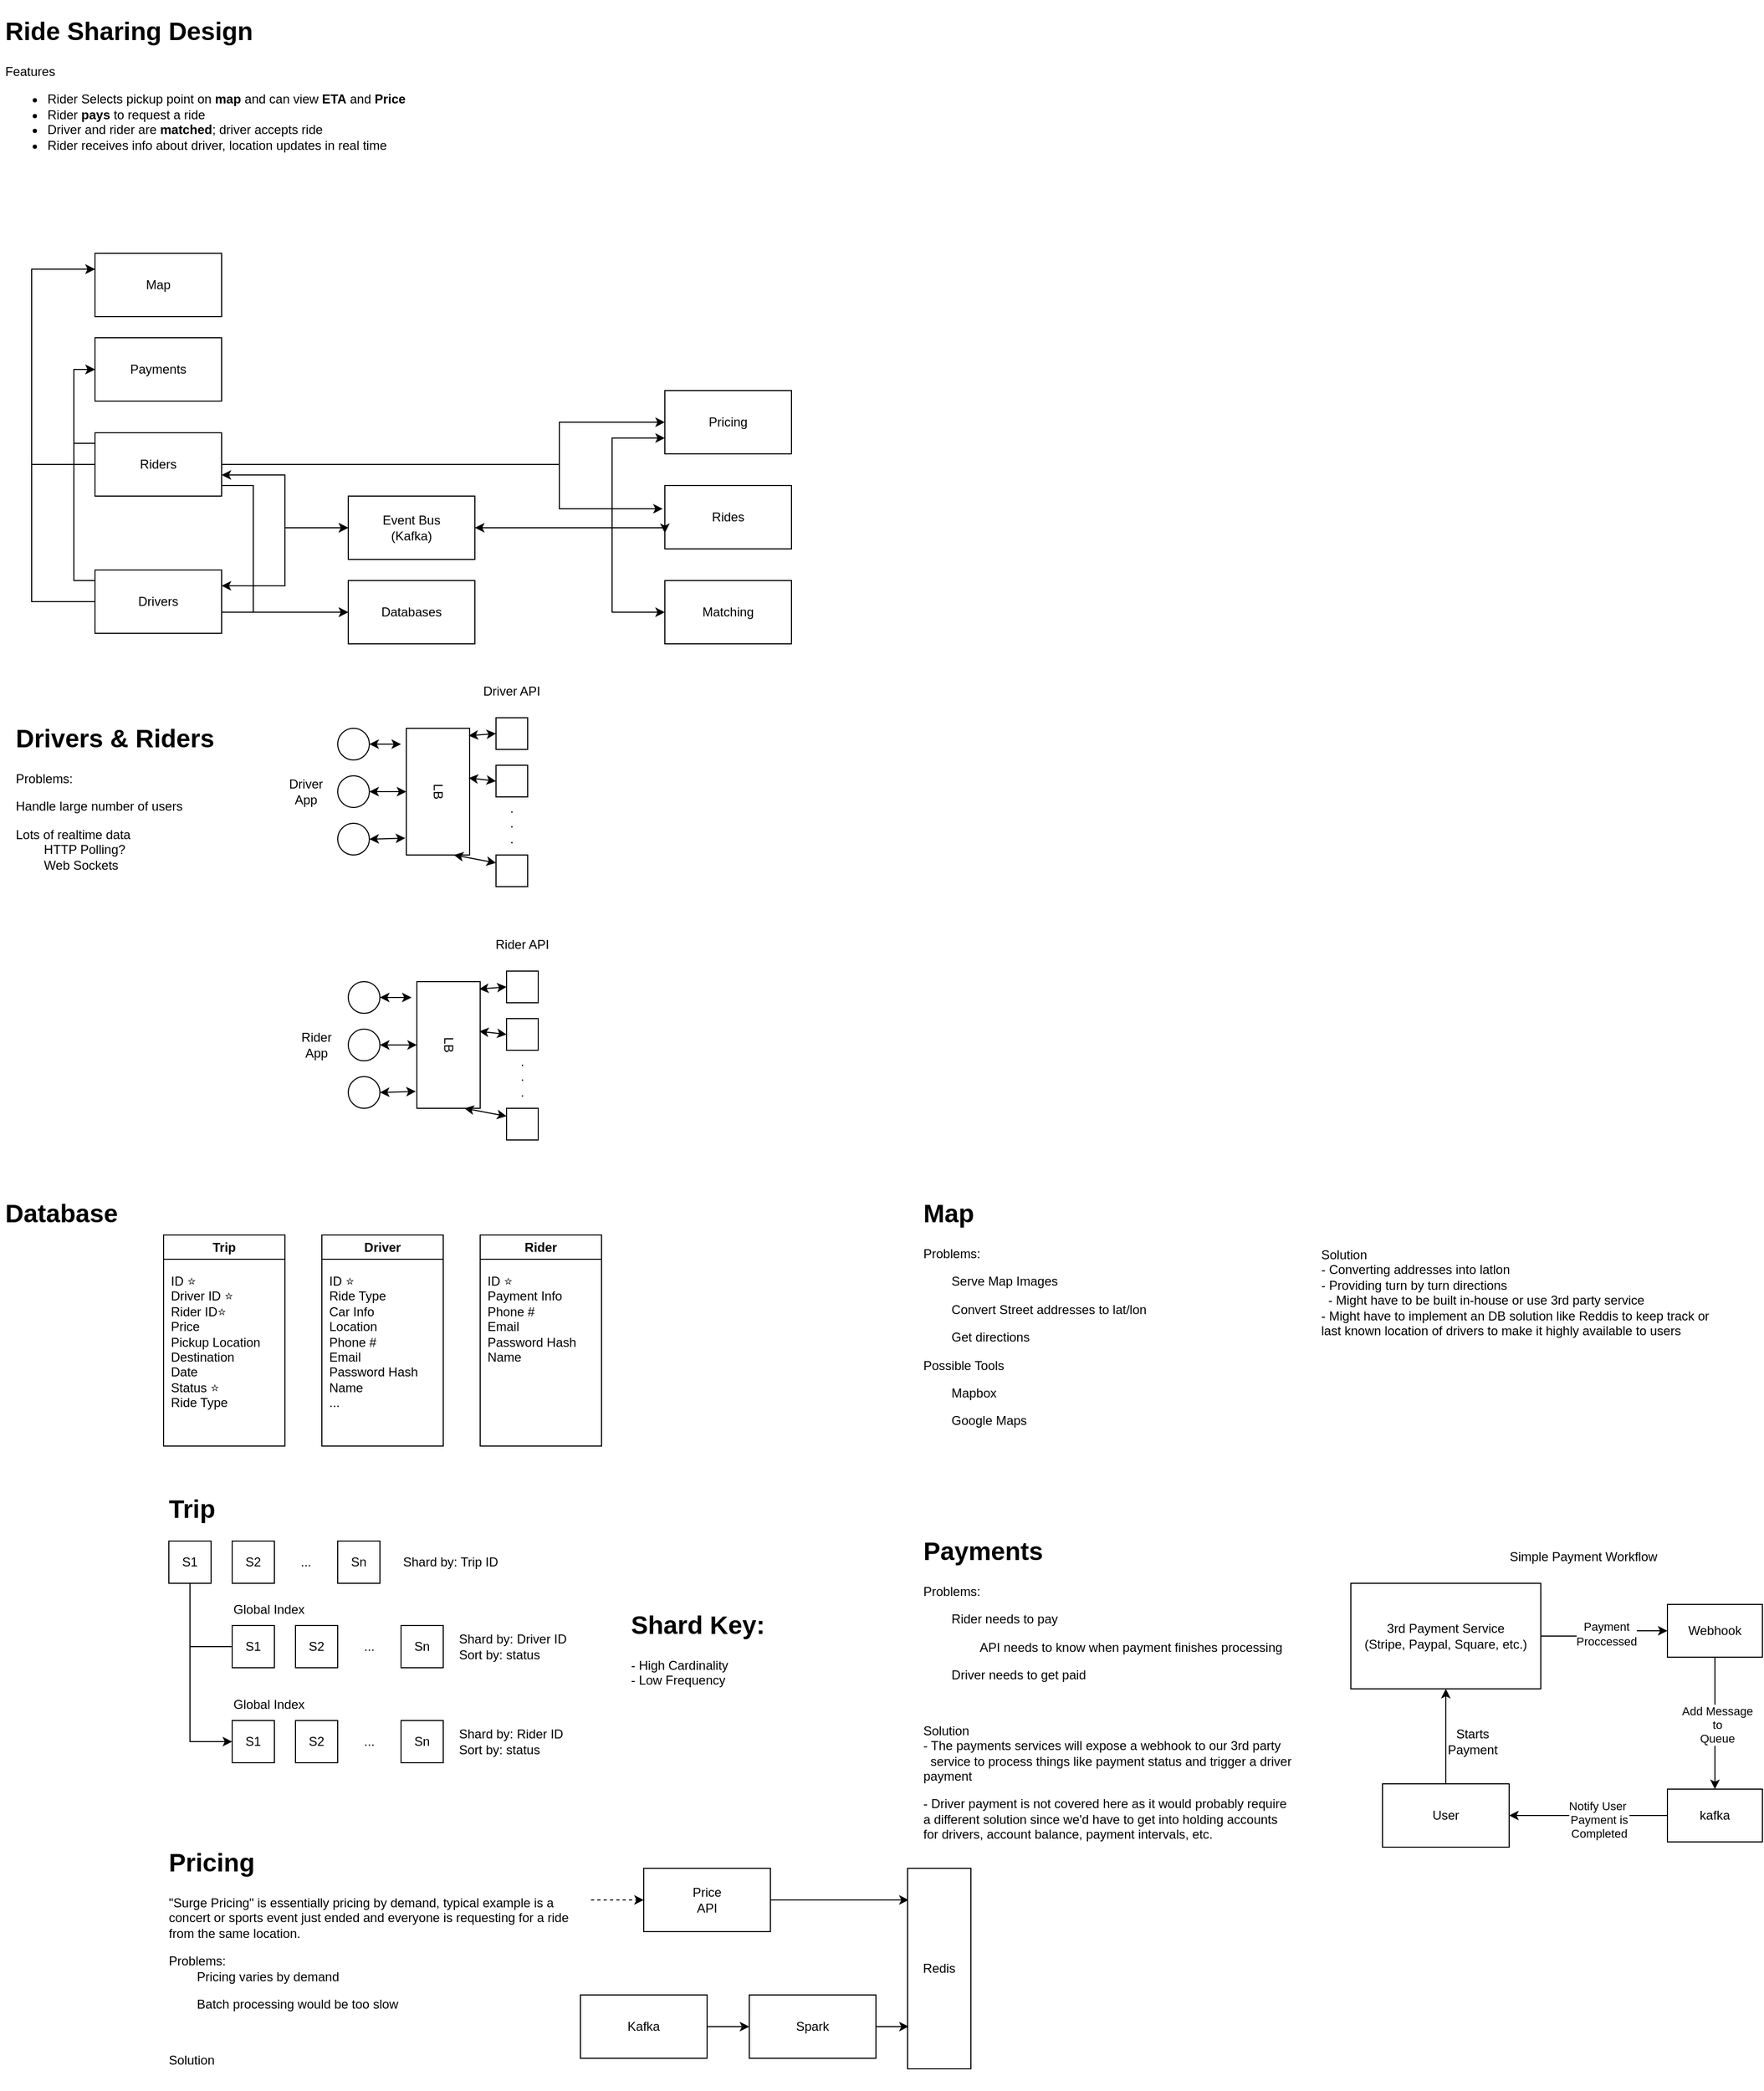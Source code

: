 <mxfile version="21.7.5" type="github">
  <diagram name="Page-1" id="KA8IzhF5zA2UNJxtgb1T">
    <mxGraphModel dx="1234" dy="1157" grid="1" gridSize="10" guides="1" tooltips="1" connect="1" arrows="1" fold="1" page="1" pageScale="1" pageWidth="850" pageHeight="1100" math="0" shadow="0">
      <root>
        <mxCell id="0" />
        <mxCell id="1" parent="0" />
        <mxCell id="UWBLpbuy_BXsXwBFiNBB-16" style="edgeStyle=orthogonalEdgeStyle;rounded=0;orthogonalLoop=1;jettySize=auto;html=1;entryX=0;entryY=0.5;entryDx=0;entryDy=0;" edge="1" parent="1" source="UWBLpbuy_BXsXwBFiNBB-3" target="UWBLpbuy_BXsXwBFiNBB-5">
          <mxGeometry relative="1" as="geometry">
            <mxPoint x="340" y="470" as="targetPoint" />
            <Array as="points">
              <mxPoint x="250" y="470" />
              <mxPoint x="250" y="590" />
            </Array>
          </mxGeometry>
        </mxCell>
        <mxCell id="UWBLpbuy_BXsXwBFiNBB-18" style="edgeStyle=orthogonalEdgeStyle;rounded=0;orthogonalLoop=1;jettySize=auto;html=1;entryX=0;entryY=0.5;entryDx=0;entryDy=0;startArrow=classic;startFill=1;" edge="1" parent="1" source="UWBLpbuy_BXsXwBFiNBB-3" target="UWBLpbuy_BXsXwBFiNBB-12">
          <mxGeometry relative="1" as="geometry">
            <Array as="points">
              <mxPoint x="280" y="460" />
              <mxPoint x="280" y="510" />
            </Array>
          </mxGeometry>
        </mxCell>
        <mxCell id="UWBLpbuy_BXsXwBFiNBB-20" style="edgeStyle=orthogonalEdgeStyle;rounded=0;orthogonalLoop=1;jettySize=auto;html=1;entryX=0;entryY=0.5;entryDx=0;entryDy=0;" edge="1" parent="1" source="UWBLpbuy_BXsXwBFiNBB-3" target="UWBLpbuy_BXsXwBFiNBB-8">
          <mxGeometry relative="1" as="geometry">
            <Array as="points">
              <mxPoint x="80" y="430" />
              <mxPoint x="80" y="360" />
            </Array>
          </mxGeometry>
        </mxCell>
        <mxCell id="UWBLpbuy_BXsXwBFiNBB-22" style="edgeStyle=orthogonalEdgeStyle;rounded=0;orthogonalLoop=1;jettySize=auto;html=1;entryX=0;entryY=0.25;entryDx=0;entryDy=0;" edge="1" parent="1" source="UWBLpbuy_BXsXwBFiNBB-3" target="UWBLpbuy_BXsXwBFiNBB-7">
          <mxGeometry relative="1" as="geometry">
            <Array as="points">
              <mxPoint x="40" y="450" />
              <mxPoint x="40" y="265" />
            </Array>
          </mxGeometry>
        </mxCell>
        <mxCell id="UWBLpbuy_BXsXwBFiNBB-24" style="edgeStyle=orthogonalEdgeStyle;rounded=0;orthogonalLoop=1;jettySize=auto;html=1;entryX=0;entryY=0.5;entryDx=0;entryDy=0;" edge="1" parent="1" source="UWBLpbuy_BXsXwBFiNBB-3" target="UWBLpbuy_BXsXwBFiNBB-9">
          <mxGeometry relative="1" as="geometry">
            <Array as="points">
              <mxPoint x="540" y="450" />
              <mxPoint x="540" y="410" />
            </Array>
          </mxGeometry>
        </mxCell>
        <mxCell id="UWBLpbuy_BXsXwBFiNBB-25" style="edgeStyle=orthogonalEdgeStyle;rounded=0;orthogonalLoop=1;jettySize=auto;html=1;entryX=-0.017;entryY=0.367;entryDx=0;entryDy=0;entryPerimeter=0;" edge="1" parent="1" source="UWBLpbuy_BXsXwBFiNBB-3" target="UWBLpbuy_BXsXwBFiNBB-10">
          <mxGeometry relative="1" as="geometry">
            <Array as="points">
              <mxPoint x="540" y="450" />
              <mxPoint x="540" y="492" />
            </Array>
          </mxGeometry>
        </mxCell>
        <mxCell id="UWBLpbuy_BXsXwBFiNBB-3" value="Riders" style="rounded=0;whiteSpace=wrap;html=1;" vertex="1" parent="1">
          <mxGeometry x="100" y="420" width="120" height="60" as="geometry" />
        </mxCell>
        <mxCell id="UWBLpbuy_BXsXwBFiNBB-19" style="edgeStyle=orthogonalEdgeStyle;rounded=0;orthogonalLoop=1;jettySize=auto;html=1;entryX=0;entryY=0.5;entryDx=0;entryDy=0;" edge="1" parent="1" source="UWBLpbuy_BXsXwBFiNBB-4" target="UWBLpbuy_BXsXwBFiNBB-8">
          <mxGeometry relative="1" as="geometry">
            <Array as="points">
              <mxPoint x="80" y="560" />
              <mxPoint x="80" y="360" />
            </Array>
          </mxGeometry>
        </mxCell>
        <mxCell id="UWBLpbuy_BXsXwBFiNBB-21" style="edgeStyle=orthogonalEdgeStyle;rounded=0;orthogonalLoop=1;jettySize=auto;html=1;entryX=0;entryY=0.25;entryDx=0;entryDy=0;" edge="1" parent="1" source="UWBLpbuy_BXsXwBFiNBB-4" target="UWBLpbuy_BXsXwBFiNBB-7">
          <mxGeometry relative="1" as="geometry">
            <Array as="points">
              <mxPoint x="40" y="580" />
              <mxPoint x="40" y="265" />
            </Array>
          </mxGeometry>
        </mxCell>
        <mxCell id="UWBLpbuy_BXsXwBFiNBB-4" value="Drivers" style="rounded=0;whiteSpace=wrap;html=1;" vertex="1" parent="1">
          <mxGeometry x="100" y="550" width="120" height="60" as="geometry" />
        </mxCell>
        <mxCell id="UWBLpbuy_BXsXwBFiNBB-5" value="Databases" style="rounded=0;whiteSpace=wrap;html=1;" vertex="1" parent="1">
          <mxGeometry x="340" y="560" width="120" height="60" as="geometry" />
        </mxCell>
        <mxCell id="UWBLpbuy_BXsXwBFiNBB-7" value="Map" style="rounded=0;whiteSpace=wrap;html=1;" vertex="1" parent="1">
          <mxGeometry x="100" y="250" width="120" height="60" as="geometry" />
        </mxCell>
        <mxCell id="UWBLpbuy_BXsXwBFiNBB-15" style="rounded=0;orthogonalLoop=1;jettySize=auto;html=1;entryX=0;entryY=0.5;entryDx=0;entryDy=0;edgeStyle=orthogonalEdgeStyle;exitX=1;exitY=0.5;exitDx=0;exitDy=0;" edge="1" parent="1" source="UWBLpbuy_BXsXwBFiNBB-4" target="UWBLpbuy_BXsXwBFiNBB-5">
          <mxGeometry relative="1" as="geometry">
            <Array as="points">
              <mxPoint x="220" y="590" />
            </Array>
          </mxGeometry>
        </mxCell>
        <mxCell id="UWBLpbuy_BXsXwBFiNBB-17" style="edgeStyle=orthogonalEdgeStyle;rounded=0;orthogonalLoop=1;jettySize=auto;html=1;entryX=0;entryY=0.5;entryDx=0;entryDy=0;startArrow=classic;startFill=1;exitX=1;exitY=0.25;exitDx=0;exitDy=0;" edge="1" parent="1" source="UWBLpbuy_BXsXwBFiNBB-4" target="UWBLpbuy_BXsXwBFiNBB-12">
          <mxGeometry relative="1" as="geometry" />
        </mxCell>
        <mxCell id="UWBLpbuy_BXsXwBFiNBB-8" value="Payments" style="rounded=0;whiteSpace=wrap;html=1;" vertex="1" parent="1">
          <mxGeometry x="100" y="330" width="120" height="60" as="geometry" />
        </mxCell>
        <mxCell id="UWBLpbuy_BXsXwBFiNBB-9" value="Pricing" style="rounded=0;whiteSpace=wrap;html=1;" vertex="1" parent="1">
          <mxGeometry x="640" y="380" width="120" height="60" as="geometry" />
        </mxCell>
        <mxCell id="UWBLpbuy_BXsXwBFiNBB-10" value="Rides" style="rounded=0;whiteSpace=wrap;html=1;" vertex="1" parent="1">
          <mxGeometry x="640" y="470" width="120" height="60" as="geometry" />
        </mxCell>
        <mxCell id="UWBLpbuy_BXsXwBFiNBB-11" value="Matching" style="rounded=0;whiteSpace=wrap;html=1;" vertex="1" parent="1">
          <mxGeometry x="640" y="560" width="120" height="60" as="geometry" />
        </mxCell>
        <mxCell id="UWBLpbuy_BXsXwBFiNBB-23" style="edgeStyle=orthogonalEdgeStyle;rounded=0;orthogonalLoop=1;jettySize=auto;html=1;startArrow=classic;startFill=1;entryX=0;entryY=0.75;entryDx=0;entryDy=0;" edge="1" parent="1" source="UWBLpbuy_BXsXwBFiNBB-12" target="UWBLpbuy_BXsXwBFiNBB-10">
          <mxGeometry relative="1" as="geometry">
            <Array as="points">
              <mxPoint x="640" y="510" />
            </Array>
          </mxGeometry>
        </mxCell>
        <mxCell id="UWBLpbuy_BXsXwBFiNBB-26" style="edgeStyle=orthogonalEdgeStyle;rounded=0;orthogonalLoop=1;jettySize=auto;html=1;entryX=0;entryY=0.75;entryDx=0;entryDy=0;" edge="1" parent="1" source="UWBLpbuy_BXsXwBFiNBB-12" target="UWBLpbuy_BXsXwBFiNBB-9">
          <mxGeometry relative="1" as="geometry">
            <Array as="points">
              <mxPoint x="590" y="510" />
              <mxPoint x="590" y="425" />
            </Array>
          </mxGeometry>
        </mxCell>
        <mxCell id="UWBLpbuy_BXsXwBFiNBB-27" style="edgeStyle=orthogonalEdgeStyle;rounded=0;orthogonalLoop=1;jettySize=auto;html=1;entryX=0;entryY=0.5;entryDx=0;entryDy=0;" edge="1" parent="1" source="UWBLpbuy_BXsXwBFiNBB-12" target="UWBLpbuy_BXsXwBFiNBB-11">
          <mxGeometry relative="1" as="geometry">
            <Array as="points">
              <mxPoint x="590" y="510" />
              <mxPoint x="590" y="590" />
            </Array>
          </mxGeometry>
        </mxCell>
        <mxCell id="UWBLpbuy_BXsXwBFiNBB-12" value="Event Bus&lt;br&gt;(Kafka)" style="rounded=0;whiteSpace=wrap;html=1;" vertex="1" parent="1">
          <mxGeometry x="340" y="480" width="120" height="60" as="geometry" />
        </mxCell>
        <mxCell id="UWBLpbuy_BXsXwBFiNBB-28" value="&lt;h1&gt;Drivers &amp;amp; Riders&lt;/h1&gt;&lt;p&gt;Problems:&lt;/p&gt;&lt;p&gt;Handle large number of users&lt;/p&gt;&lt;p&gt;Lots of realtime data&lt;br&gt;&lt;span style=&quot;white-space: pre;&quot;&gt;&#x9;&lt;/span&gt;HTTP Polling?&lt;br&gt;&lt;span style=&quot;white-space: pre;&quot;&gt;&#x9;&lt;/span&gt;Web Sockets&lt;br&gt;&lt;/p&gt;" style="text;html=1;strokeColor=none;fillColor=none;spacing=5;spacingTop=-20;whiteSpace=wrap;overflow=hidden;rounded=0;" vertex="1" parent="1">
          <mxGeometry x="20" y="690" width="240" height="160" as="geometry" />
        </mxCell>
        <mxCell id="UWBLpbuy_BXsXwBFiNBB-29" value="&lt;h1&gt;Ride Sharing Design&lt;/h1&gt;&lt;p&gt;Features&lt;br style=&quot;border-color: var(--border-color);&quot;&gt;&lt;/p&gt;&lt;ul style=&quot;border-color: var(--border-color);&quot;&gt;&lt;li style=&quot;border-color: var(--border-color);&quot;&gt;Rider Selects pickup point on&amp;nbsp;&lt;b style=&quot;border-color: var(--border-color);&quot;&gt;map&lt;/b&gt;&amp;nbsp;and can view&amp;nbsp;&lt;b style=&quot;border-color: var(--border-color);&quot;&gt;ETA&amp;nbsp;&lt;/b&gt;and&amp;nbsp;&lt;b style=&quot;border-color: var(--border-color);&quot;&gt;Price&lt;/b&gt;&lt;/li&gt;&lt;li style=&quot;border-color: var(--border-color);&quot;&gt;Rider&amp;nbsp;&lt;b style=&quot;border-color: var(--border-color);&quot;&gt;pays&lt;/b&gt;&amp;nbsp;to request a ride&lt;/li&gt;&lt;li style=&quot;border-color: var(--border-color);&quot;&gt;Driver and rider are&amp;nbsp;&lt;b style=&quot;border-color: var(--border-color);&quot;&gt;matched&lt;/b&gt;; driver accepts ride&lt;/li&gt;&lt;li style=&quot;border-color: var(--border-color);&quot;&gt;Rider receives info about driver, location updates in real time&lt;/li&gt;&lt;/ul&gt;" style="text;html=1;strokeColor=none;fillColor=none;spacing=5;spacingTop=-20;whiteSpace=wrap;overflow=hidden;rounded=0;" vertex="1" parent="1">
          <mxGeometry x="10" y="20" width="400" height="200" as="geometry" />
        </mxCell>
        <mxCell id="UWBLpbuy_BXsXwBFiNBB-30" value="LB" style="rounded=0;whiteSpace=wrap;html=1;rotation=90;" vertex="1" parent="1">
          <mxGeometry x="365" y="730" width="120" height="60" as="geometry" />
        </mxCell>
        <mxCell id="UWBLpbuy_BXsXwBFiNBB-31" value="" style="ellipse;whiteSpace=wrap;html=1;aspect=fixed;" vertex="1" parent="1">
          <mxGeometry x="330" y="700" width="30" height="30" as="geometry" />
        </mxCell>
        <mxCell id="UWBLpbuy_BXsXwBFiNBB-32" value="" style="ellipse;whiteSpace=wrap;html=1;aspect=fixed;" vertex="1" parent="1">
          <mxGeometry x="330" y="745" width="30" height="30" as="geometry" />
        </mxCell>
        <mxCell id="UWBLpbuy_BXsXwBFiNBB-33" value="" style="ellipse;whiteSpace=wrap;html=1;aspect=fixed;" vertex="1" parent="1">
          <mxGeometry x="330" y="790" width="30" height="30" as="geometry" />
        </mxCell>
        <mxCell id="UWBLpbuy_BXsXwBFiNBB-34" value="Driver&lt;br&gt;App" style="text;html=1;strokeColor=none;fillColor=none;align=center;verticalAlign=middle;whiteSpace=wrap;rounded=0;" vertex="1" parent="1">
          <mxGeometry x="270" y="745" width="60" height="30" as="geometry" />
        </mxCell>
        <mxCell id="UWBLpbuy_BXsXwBFiNBB-35" value="" style="endArrow=classic;startArrow=classic;html=1;rounded=0;exitX=1;exitY=0.5;exitDx=0;exitDy=0;" edge="1" parent="1" source="UWBLpbuy_BXsXwBFiNBB-31">
          <mxGeometry width="50" height="50" relative="1" as="geometry">
            <mxPoint x="400" y="960" as="sourcePoint" />
            <mxPoint x="390" y="715" as="targetPoint" />
          </mxGeometry>
        </mxCell>
        <mxCell id="UWBLpbuy_BXsXwBFiNBB-36" value="" style="endArrow=classic;startArrow=classic;html=1;rounded=0;exitX=1;exitY=0.5;exitDx=0;exitDy=0;entryX=0.5;entryY=1;entryDx=0;entryDy=0;" edge="1" parent="1" source="UWBLpbuy_BXsXwBFiNBB-32" target="UWBLpbuy_BXsXwBFiNBB-30">
          <mxGeometry width="50" height="50" relative="1" as="geometry">
            <mxPoint x="370" y="725" as="sourcePoint" />
            <mxPoint x="400" y="725" as="targetPoint" />
          </mxGeometry>
        </mxCell>
        <mxCell id="UWBLpbuy_BXsXwBFiNBB-37" value="" style="endArrow=classic;startArrow=classic;html=1;rounded=0;exitX=1;exitY=0.5;exitDx=0;exitDy=0;entryX=0.867;entryY=1.017;entryDx=0;entryDy=0;entryPerimeter=0;" edge="1" parent="1" source="UWBLpbuy_BXsXwBFiNBB-33" target="UWBLpbuy_BXsXwBFiNBB-30">
          <mxGeometry width="50" height="50" relative="1" as="geometry">
            <mxPoint x="380" y="735" as="sourcePoint" />
            <mxPoint x="410" y="735" as="targetPoint" />
          </mxGeometry>
        </mxCell>
        <mxCell id="UWBLpbuy_BXsXwBFiNBB-41" value="" style="rounded=0;whiteSpace=wrap;html=1;" vertex="1" parent="1">
          <mxGeometry x="480" y="690" width="30" height="30" as="geometry" />
        </mxCell>
        <mxCell id="UWBLpbuy_BXsXwBFiNBB-43" value="" style="rounded=0;whiteSpace=wrap;html=1;" vertex="1" parent="1">
          <mxGeometry x="480" y="735" width="30" height="30" as="geometry" />
        </mxCell>
        <mxCell id="UWBLpbuy_BXsXwBFiNBB-44" value="" style="rounded=0;whiteSpace=wrap;html=1;" vertex="1" parent="1">
          <mxGeometry x="480" y="820" width="30" height="30" as="geometry" />
        </mxCell>
        <mxCell id="UWBLpbuy_BXsXwBFiNBB-45" value=".&lt;br&gt;.&lt;br&gt;." style="text;html=1;strokeColor=none;fillColor=none;align=center;verticalAlign=middle;whiteSpace=wrap;rounded=0;" vertex="1" parent="1">
          <mxGeometry x="465" y="775" width="60" height="30" as="geometry" />
        </mxCell>
        <mxCell id="UWBLpbuy_BXsXwBFiNBB-46" value="Driver API" style="text;html=1;strokeColor=none;fillColor=none;align=center;verticalAlign=middle;whiteSpace=wrap;rounded=0;" vertex="1" parent="1">
          <mxGeometry x="465" y="650" width="60" height="30" as="geometry" />
        </mxCell>
        <mxCell id="UWBLpbuy_BXsXwBFiNBB-47" value="" style="endArrow=classic;startArrow=classic;html=1;rounded=0;entryX=0;entryY=0.5;entryDx=0;entryDy=0;exitX=0.058;exitY=0.017;exitDx=0;exitDy=0;exitPerimeter=0;" edge="1" parent="1" source="UWBLpbuy_BXsXwBFiNBB-30" target="UWBLpbuy_BXsXwBFiNBB-41">
          <mxGeometry width="50" height="50" relative="1" as="geometry">
            <mxPoint x="400" y="960" as="sourcePoint" />
            <mxPoint x="450" y="910" as="targetPoint" />
          </mxGeometry>
        </mxCell>
        <mxCell id="UWBLpbuy_BXsXwBFiNBB-48" value="" style="endArrow=classic;startArrow=classic;html=1;rounded=0;entryX=0;entryY=0.5;entryDx=0;entryDy=0;exitX=0.392;exitY=0.017;exitDx=0;exitDy=0;exitPerimeter=0;" edge="1" parent="1" source="UWBLpbuy_BXsXwBFiNBB-30" target="UWBLpbuy_BXsXwBFiNBB-43">
          <mxGeometry width="50" height="50" relative="1" as="geometry">
            <mxPoint x="400" y="960" as="sourcePoint" />
            <mxPoint x="450" y="910" as="targetPoint" />
          </mxGeometry>
        </mxCell>
        <mxCell id="UWBLpbuy_BXsXwBFiNBB-49" value="" style="endArrow=classic;startArrow=classic;html=1;rounded=0;entryX=0;entryY=0.25;entryDx=0;entryDy=0;exitX=1;exitY=0.25;exitDx=0;exitDy=0;" edge="1" parent="1" source="UWBLpbuy_BXsXwBFiNBB-30" target="UWBLpbuy_BXsXwBFiNBB-44">
          <mxGeometry width="50" height="50" relative="1" as="geometry">
            <mxPoint x="400" y="960" as="sourcePoint" />
            <mxPoint x="450" y="910" as="targetPoint" />
          </mxGeometry>
        </mxCell>
        <mxCell id="UWBLpbuy_BXsXwBFiNBB-50" value="LB" style="rounded=0;whiteSpace=wrap;html=1;rotation=90;" vertex="1" parent="1">
          <mxGeometry x="375" y="970" width="120" height="60" as="geometry" />
        </mxCell>
        <mxCell id="UWBLpbuy_BXsXwBFiNBB-51" value="" style="ellipse;whiteSpace=wrap;html=1;aspect=fixed;" vertex="1" parent="1">
          <mxGeometry x="340" y="940" width="30" height="30" as="geometry" />
        </mxCell>
        <mxCell id="UWBLpbuy_BXsXwBFiNBB-52" value="" style="ellipse;whiteSpace=wrap;html=1;aspect=fixed;" vertex="1" parent="1">
          <mxGeometry x="340" y="985" width="30" height="30" as="geometry" />
        </mxCell>
        <mxCell id="UWBLpbuy_BXsXwBFiNBB-53" value="" style="ellipse;whiteSpace=wrap;html=1;aspect=fixed;" vertex="1" parent="1">
          <mxGeometry x="340" y="1030" width="30" height="30" as="geometry" />
        </mxCell>
        <mxCell id="UWBLpbuy_BXsXwBFiNBB-54" value="Rider&lt;br&gt;App" style="text;html=1;strokeColor=none;fillColor=none;align=center;verticalAlign=middle;whiteSpace=wrap;rounded=0;" vertex="1" parent="1">
          <mxGeometry x="280" y="985" width="60" height="30" as="geometry" />
        </mxCell>
        <mxCell id="UWBLpbuy_BXsXwBFiNBB-55" value="" style="endArrow=classic;startArrow=classic;html=1;rounded=0;exitX=1;exitY=0.5;exitDx=0;exitDy=0;" edge="1" parent="1" source="UWBLpbuy_BXsXwBFiNBB-51">
          <mxGeometry width="50" height="50" relative="1" as="geometry">
            <mxPoint x="410" y="1200" as="sourcePoint" />
            <mxPoint x="400" y="955" as="targetPoint" />
          </mxGeometry>
        </mxCell>
        <mxCell id="UWBLpbuy_BXsXwBFiNBB-56" value="" style="endArrow=classic;startArrow=classic;html=1;rounded=0;exitX=1;exitY=0.5;exitDx=0;exitDy=0;entryX=0.5;entryY=1;entryDx=0;entryDy=0;" edge="1" parent="1" source="UWBLpbuy_BXsXwBFiNBB-52" target="UWBLpbuy_BXsXwBFiNBB-50">
          <mxGeometry width="50" height="50" relative="1" as="geometry">
            <mxPoint x="380" y="965" as="sourcePoint" />
            <mxPoint x="410" y="965" as="targetPoint" />
          </mxGeometry>
        </mxCell>
        <mxCell id="UWBLpbuy_BXsXwBFiNBB-57" value="" style="endArrow=classic;startArrow=classic;html=1;rounded=0;exitX=1;exitY=0.5;exitDx=0;exitDy=0;entryX=0.867;entryY=1.017;entryDx=0;entryDy=0;entryPerimeter=0;" edge="1" parent="1" source="UWBLpbuy_BXsXwBFiNBB-53" target="UWBLpbuy_BXsXwBFiNBB-50">
          <mxGeometry width="50" height="50" relative="1" as="geometry">
            <mxPoint x="390" y="975" as="sourcePoint" />
            <mxPoint x="420" y="975" as="targetPoint" />
          </mxGeometry>
        </mxCell>
        <mxCell id="UWBLpbuy_BXsXwBFiNBB-58" value="" style="rounded=0;whiteSpace=wrap;html=1;" vertex="1" parent="1">
          <mxGeometry x="490" y="930" width="30" height="30" as="geometry" />
        </mxCell>
        <mxCell id="UWBLpbuy_BXsXwBFiNBB-59" value="" style="rounded=0;whiteSpace=wrap;html=1;" vertex="1" parent="1">
          <mxGeometry x="490" y="975" width="30" height="30" as="geometry" />
        </mxCell>
        <mxCell id="UWBLpbuy_BXsXwBFiNBB-60" value="" style="rounded=0;whiteSpace=wrap;html=1;" vertex="1" parent="1">
          <mxGeometry x="490" y="1060" width="30" height="30" as="geometry" />
        </mxCell>
        <mxCell id="UWBLpbuy_BXsXwBFiNBB-61" value=".&lt;br&gt;.&lt;br&gt;." style="text;html=1;strokeColor=none;fillColor=none;align=center;verticalAlign=middle;whiteSpace=wrap;rounded=0;" vertex="1" parent="1">
          <mxGeometry x="475" y="1015" width="60" height="30" as="geometry" />
        </mxCell>
        <mxCell id="UWBLpbuy_BXsXwBFiNBB-62" value="Rider API" style="text;html=1;strokeColor=none;fillColor=none;align=center;verticalAlign=middle;whiteSpace=wrap;rounded=0;" vertex="1" parent="1">
          <mxGeometry x="475" y="890" width="60" height="30" as="geometry" />
        </mxCell>
        <mxCell id="UWBLpbuy_BXsXwBFiNBB-63" value="" style="endArrow=classic;startArrow=classic;html=1;rounded=0;entryX=0;entryY=0.5;entryDx=0;entryDy=0;exitX=0.058;exitY=0.017;exitDx=0;exitDy=0;exitPerimeter=0;" edge="1" parent="1" source="UWBLpbuy_BXsXwBFiNBB-50" target="UWBLpbuy_BXsXwBFiNBB-58">
          <mxGeometry width="50" height="50" relative="1" as="geometry">
            <mxPoint x="410" y="1200" as="sourcePoint" />
            <mxPoint x="460" y="1150" as="targetPoint" />
          </mxGeometry>
        </mxCell>
        <mxCell id="UWBLpbuy_BXsXwBFiNBB-64" value="" style="endArrow=classic;startArrow=classic;html=1;rounded=0;entryX=0;entryY=0.5;entryDx=0;entryDy=0;exitX=0.392;exitY=0.017;exitDx=0;exitDy=0;exitPerimeter=0;" edge="1" parent="1" source="UWBLpbuy_BXsXwBFiNBB-50" target="UWBLpbuy_BXsXwBFiNBB-59">
          <mxGeometry width="50" height="50" relative="1" as="geometry">
            <mxPoint x="410" y="1200" as="sourcePoint" />
            <mxPoint x="460" y="1150" as="targetPoint" />
          </mxGeometry>
        </mxCell>
        <mxCell id="UWBLpbuy_BXsXwBFiNBB-65" value="" style="endArrow=classic;startArrow=classic;html=1;rounded=0;entryX=0;entryY=0.25;entryDx=0;entryDy=0;exitX=1;exitY=0.25;exitDx=0;exitDy=0;" edge="1" parent="1" source="UWBLpbuy_BXsXwBFiNBB-50" target="UWBLpbuy_BXsXwBFiNBB-60">
          <mxGeometry width="50" height="50" relative="1" as="geometry">
            <mxPoint x="410" y="1200" as="sourcePoint" />
            <mxPoint x="460" y="1150" as="targetPoint" />
          </mxGeometry>
        </mxCell>
        <mxCell id="UWBLpbuy_BXsXwBFiNBB-66" value="&lt;h1&gt;Database&lt;/h1&gt;&lt;div&gt;&lt;br&gt;&lt;/div&gt;" style="text;html=1;strokeColor=none;fillColor=none;spacing=5;spacingTop=-20;whiteSpace=wrap;overflow=hidden;rounded=0;" vertex="1" parent="1">
          <mxGeometry x="10" y="1140" width="190" height="120" as="geometry" />
        </mxCell>
        <mxCell id="UWBLpbuy_BXsXwBFiNBB-71" value="Trip" style="swimlane;whiteSpace=wrap;html=1;" vertex="1" parent="1">
          <mxGeometry x="165" y="1180" width="115" height="200" as="geometry" />
        </mxCell>
        <mxCell id="UWBLpbuy_BXsXwBFiNBB-72" value="ID ⭐️&lt;br&gt;Driver ID ⭐️&lt;br&gt;Rider ID⭐️&lt;br&gt;Price&lt;br&gt;Pickup Location&lt;br&gt;Destination&lt;br&gt;Date&lt;br&gt;Status ⭐️&lt;br&gt;Ride Type" style="text;html=1;align=left;verticalAlign=top;resizable=0;points=[];autosize=1;strokeColor=none;fillColor=none;horizontal=1;" vertex="1" parent="UWBLpbuy_BXsXwBFiNBB-71">
          <mxGeometry x="5" y="30" width="110" height="140" as="geometry" />
        </mxCell>
        <mxCell id="UWBLpbuy_BXsXwBFiNBB-75" value="Driver" style="swimlane;whiteSpace=wrap;html=1;" vertex="1" parent="1">
          <mxGeometry x="315" y="1180" width="115" height="200" as="geometry" />
        </mxCell>
        <mxCell id="UWBLpbuy_BXsXwBFiNBB-76" value="ID ⭐️&lt;br&gt;Ride Type&lt;br&gt;Car Info&lt;br&gt;Location&lt;br&gt;Phone #&lt;br&gt;Email&lt;br&gt;Password Hash&lt;br&gt;Name&lt;br&gt;..." style="text;html=1;align=left;verticalAlign=top;resizable=0;points=[];autosize=1;strokeColor=none;fillColor=none;horizontal=1;" vertex="1" parent="UWBLpbuy_BXsXwBFiNBB-75">
          <mxGeometry x="5" y="30" width="110" height="140" as="geometry" />
        </mxCell>
        <mxCell id="UWBLpbuy_BXsXwBFiNBB-77" value="Rider" style="swimlane;whiteSpace=wrap;html=1;" vertex="1" parent="1">
          <mxGeometry x="465" y="1180" width="115" height="200" as="geometry" />
        </mxCell>
        <mxCell id="UWBLpbuy_BXsXwBFiNBB-78" value="ID ⭐️&lt;br&gt;Payment Info&lt;br&gt;Phone #&lt;br&gt;Email&lt;br&gt;Password Hash&lt;br&gt;Name" style="text;html=1;align=left;verticalAlign=top;resizable=0;points=[];autosize=1;strokeColor=none;fillColor=none;horizontal=1;" vertex="1" parent="UWBLpbuy_BXsXwBFiNBB-77">
          <mxGeometry x="5" y="30" width="110" height="100" as="geometry" />
        </mxCell>
        <mxCell id="UWBLpbuy_BXsXwBFiNBB-105" style="edgeStyle=orthogonalEdgeStyle;rounded=0;orthogonalLoop=1;jettySize=auto;html=1;entryX=0;entryY=0.5;entryDx=0;entryDy=0;" edge="1" parent="1" source="UWBLpbuy_BXsXwBFiNBB-83" target="UWBLpbuy_BXsXwBFiNBB-100">
          <mxGeometry relative="1" as="geometry">
            <Array as="points">
              <mxPoint x="190" y="1660" />
            </Array>
          </mxGeometry>
        </mxCell>
        <mxCell id="UWBLpbuy_BXsXwBFiNBB-83" value="S1" style="whiteSpace=wrap;html=1;aspect=fixed;" vertex="1" parent="1">
          <mxGeometry x="170" y="1470" width="40" height="40" as="geometry" />
        </mxCell>
        <mxCell id="UWBLpbuy_BXsXwBFiNBB-84" value="S2" style="whiteSpace=wrap;html=1;aspect=fixed;" vertex="1" parent="1">
          <mxGeometry x="230" y="1470" width="40" height="40" as="geometry" />
        </mxCell>
        <mxCell id="UWBLpbuy_BXsXwBFiNBB-85" value="Sn" style="whiteSpace=wrap;html=1;aspect=fixed;" vertex="1" parent="1">
          <mxGeometry x="330" y="1470" width="40" height="40" as="geometry" />
        </mxCell>
        <mxCell id="UWBLpbuy_BXsXwBFiNBB-87" value="..." style="text;html=1;strokeColor=none;fillColor=none;align=center;verticalAlign=middle;whiteSpace=wrap;rounded=0;" vertex="1" parent="1">
          <mxGeometry x="270" y="1475" width="60" height="30" as="geometry" />
        </mxCell>
        <mxCell id="UWBLpbuy_BXsXwBFiNBB-90" value="Global Index" style="text;html=1;strokeColor=none;fillColor=none;align=center;verticalAlign=middle;whiteSpace=wrap;rounded=0;" vertex="1" parent="1">
          <mxGeometry x="220" y="1520" width="90" height="30" as="geometry" />
        </mxCell>
        <mxCell id="UWBLpbuy_BXsXwBFiNBB-91" value="S1" style="whiteSpace=wrap;html=1;aspect=fixed;" vertex="1" parent="1">
          <mxGeometry x="230" y="1550" width="40" height="40" as="geometry" />
        </mxCell>
        <mxCell id="UWBLpbuy_BXsXwBFiNBB-92" value="S2" style="whiteSpace=wrap;html=1;aspect=fixed;" vertex="1" parent="1">
          <mxGeometry x="290" y="1550" width="40" height="40" as="geometry" />
        </mxCell>
        <mxCell id="UWBLpbuy_BXsXwBFiNBB-93" value="Sn" style="whiteSpace=wrap;html=1;aspect=fixed;" vertex="1" parent="1">
          <mxGeometry x="390" y="1550" width="40" height="40" as="geometry" />
        </mxCell>
        <mxCell id="UWBLpbuy_BXsXwBFiNBB-94" value="..." style="text;html=1;strokeColor=none;fillColor=none;align=center;verticalAlign=middle;whiteSpace=wrap;rounded=0;" vertex="1" parent="1">
          <mxGeometry x="330" y="1555" width="60" height="30" as="geometry" />
        </mxCell>
        <mxCell id="UWBLpbuy_BXsXwBFiNBB-99" value="Global Index" style="text;html=1;strokeColor=none;fillColor=none;align=center;verticalAlign=middle;whiteSpace=wrap;rounded=0;" vertex="1" parent="1">
          <mxGeometry x="220" y="1610" width="90" height="30" as="geometry" />
        </mxCell>
        <mxCell id="UWBLpbuy_BXsXwBFiNBB-100" value="S1" style="whiteSpace=wrap;html=1;aspect=fixed;" vertex="1" parent="1">
          <mxGeometry x="230" y="1640" width="40" height="40" as="geometry" />
        </mxCell>
        <mxCell id="UWBLpbuy_BXsXwBFiNBB-101" value="S2" style="whiteSpace=wrap;html=1;aspect=fixed;" vertex="1" parent="1">
          <mxGeometry x="290" y="1640" width="40" height="40" as="geometry" />
        </mxCell>
        <mxCell id="UWBLpbuy_BXsXwBFiNBB-102" value="Sn" style="whiteSpace=wrap;html=1;aspect=fixed;" vertex="1" parent="1">
          <mxGeometry x="390" y="1640" width="40" height="40" as="geometry" />
        </mxCell>
        <mxCell id="UWBLpbuy_BXsXwBFiNBB-103" value="..." style="text;html=1;strokeColor=none;fillColor=none;align=center;verticalAlign=middle;whiteSpace=wrap;rounded=0;" vertex="1" parent="1">
          <mxGeometry x="330" y="1645" width="60" height="30" as="geometry" />
        </mxCell>
        <mxCell id="UWBLpbuy_BXsXwBFiNBB-104" value="" style="endArrow=none;html=1;rounded=0;entryX=0.5;entryY=1;entryDx=0;entryDy=0;exitX=0;exitY=0.5;exitDx=0;exitDy=0;edgeStyle=orthogonalEdgeStyle;" edge="1" parent="1" source="UWBLpbuy_BXsXwBFiNBB-91" target="UWBLpbuy_BXsXwBFiNBB-83">
          <mxGeometry width="50" height="50" relative="1" as="geometry">
            <mxPoint x="400" y="1440" as="sourcePoint" />
            <mxPoint x="450" y="1390" as="targetPoint" />
          </mxGeometry>
        </mxCell>
        <mxCell id="UWBLpbuy_BXsXwBFiNBB-106" value="Shard by: Trip ID" style="text;html=1;strokeColor=none;fillColor=none;align=left;verticalAlign=middle;whiteSpace=wrap;rounded=0;" vertex="1" parent="1">
          <mxGeometry x="390" y="1475" width="160" height="30" as="geometry" />
        </mxCell>
        <mxCell id="UWBLpbuy_BXsXwBFiNBB-107" value="Shard by: Driver ID&lt;br&gt;Sort by: status" style="text;html=1;strokeColor=none;fillColor=none;align=left;verticalAlign=middle;whiteSpace=wrap;rounded=0;" vertex="1" parent="1">
          <mxGeometry x="442.5" y="1555" width="160" height="30" as="geometry" />
        </mxCell>
        <mxCell id="UWBLpbuy_BXsXwBFiNBB-108" value="Shard by: Rider ID&lt;br style=&quot;border-color: var(--border-color);&quot;&gt;Sort by: status" style="text;html=1;strokeColor=none;fillColor=none;align=left;verticalAlign=middle;whiteSpace=wrap;rounded=0;" vertex="1" parent="1">
          <mxGeometry x="442.5" y="1645" width="160" height="30" as="geometry" />
        </mxCell>
        <mxCell id="UWBLpbuy_BXsXwBFiNBB-110" value="&lt;h1&gt;Shard Key:&lt;/h1&gt;&lt;div&gt;- High Cardinality&lt;/div&gt;&lt;div&gt;- Low Frequency&lt;/div&gt;" style="text;html=1;strokeColor=none;fillColor=none;spacing=5;spacingTop=-20;whiteSpace=wrap;overflow=hidden;rounded=0;" vertex="1" parent="1">
          <mxGeometry x="602.5" y="1530" width="190" height="120" as="geometry" />
        </mxCell>
        <mxCell id="UWBLpbuy_BXsXwBFiNBB-111" value="&lt;h1&gt;Trip&lt;/h1&gt;" style="text;html=1;strokeColor=none;fillColor=none;spacing=5;spacingTop=-20;whiteSpace=wrap;overflow=hidden;rounded=0;" vertex="1" parent="1">
          <mxGeometry x="165" y="1420" width="65" height="40" as="geometry" />
        </mxCell>
        <mxCell id="UWBLpbuy_BXsXwBFiNBB-112" value="&lt;h1&gt;Map&lt;/h1&gt;&lt;p&gt;Problems:&lt;/p&gt;&lt;p&gt;&lt;span style=&quot;white-space: pre;&quot;&gt;&#x9;&lt;/span&gt;Serve Map Images&lt;br&gt;&lt;/p&gt;&lt;p&gt;&lt;span style=&quot;white-space: pre;&quot;&gt;&#x9;&lt;/span&gt;Convert Street addresses to lat/lon&lt;br&gt;&lt;/p&gt;&lt;p&gt;&lt;span style=&quot;white-space: pre;&quot;&gt;&#x9;&lt;/span&gt;Get directions&lt;br&gt;&lt;/p&gt;&lt;p&gt;Possible Tools&lt;/p&gt;&lt;p&gt;&lt;span style=&quot;white-space: pre;&quot;&gt;&#x9;&lt;/span&gt;Mapbox&lt;br&gt;&lt;/p&gt;&lt;p&gt;&lt;span style=&quot;white-space: pre;&quot;&gt;&#x9;&lt;/span&gt;Google Maps&lt;br&gt;&lt;/p&gt;" style="text;html=1;strokeColor=none;fillColor=none;spacing=5;spacingTop=-20;whiteSpace=wrap;overflow=hidden;rounded=0;" vertex="1" parent="1">
          <mxGeometry x="880" y="1140" width="310" height="230" as="geometry" />
        </mxCell>
        <mxCell id="UWBLpbuy_BXsXwBFiNBB-113" value="&lt;h1&gt;Payments&lt;/h1&gt;&lt;p&gt;Problems:&lt;/p&gt;&lt;p&gt;&lt;span style=&quot;white-space: pre;&quot;&gt;&#x9;&lt;/span&gt;Rider needs to pay&lt;br&gt;&lt;/p&gt;&lt;p&gt;&lt;span style=&quot;white-space: pre;&quot;&gt;&#x9;&lt;/span&gt;&lt;span style=&quot;white-space: pre;&quot;&gt;&#x9;&lt;/span&gt;API needs to know when payment finishes processing&lt;br&gt;&lt;/p&gt;&lt;p&gt;&lt;span style=&quot;white-space: pre;&quot;&gt;&#x9;&lt;/span&gt;Driver needs to get paid&lt;br&gt;&lt;/p&gt;&lt;p&gt;&lt;br&gt;&lt;/p&gt;&lt;p&gt;Solution&lt;br&gt;- The payments services will expose a webhook to our 3rd party&amp;nbsp;&lt;br&gt;&amp;nbsp; service to process things like payment status and trigger a driver payment&lt;/p&gt;&lt;p&gt;- Driver payment is not covered here as it would probably require a different solution since we&#39;d have to get into holding accounts for drivers, account balance, payment intervals, etc.&amp;nbsp;&lt;/p&gt;" style="text;html=1;strokeColor=none;fillColor=none;spacing=5;spacingTop=-20;whiteSpace=wrap;overflow=hidden;rounded=0;" vertex="1" parent="1">
          <mxGeometry x="880" y="1460" width="360" height="310" as="geometry" />
        </mxCell>
        <mxCell id="UWBLpbuy_BXsXwBFiNBB-119" value="" style="edgeStyle=orthogonalEdgeStyle;rounded=0;orthogonalLoop=1;jettySize=auto;html=1;" edge="1" parent="1" source="UWBLpbuy_BXsXwBFiNBB-114" target="UWBLpbuy_BXsXwBFiNBB-118">
          <mxGeometry relative="1" as="geometry" />
        </mxCell>
        <mxCell id="UWBLpbuy_BXsXwBFiNBB-123" value="Payment&lt;br&gt;Proccessed" style="edgeLabel;html=1;align=center;verticalAlign=middle;resizable=0;points=[];" vertex="1" connectable="0" parent="UWBLpbuy_BXsXwBFiNBB-119">
          <mxGeometry x="0.075" y="-3" relative="1" as="geometry">
            <mxPoint as="offset" />
          </mxGeometry>
        </mxCell>
        <mxCell id="UWBLpbuy_BXsXwBFiNBB-114" value="3rd Payment Service&lt;br&gt;(Stripe, Paypal, Square, etc.)" style="rounded=0;whiteSpace=wrap;html=1;" vertex="1" parent="1">
          <mxGeometry x="1290" y="1510" width="180" height="100" as="geometry" />
        </mxCell>
        <mxCell id="UWBLpbuy_BXsXwBFiNBB-116" style="edgeStyle=orthogonalEdgeStyle;rounded=0;orthogonalLoop=1;jettySize=auto;html=1;" edge="1" parent="1" source="UWBLpbuy_BXsXwBFiNBB-115" target="UWBLpbuy_BXsXwBFiNBB-114">
          <mxGeometry relative="1" as="geometry" />
        </mxCell>
        <mxCell id="UWBLpbuy_BXsXwBFiNBB-115" value="User" style="rounded=0;whiteSpace=wrap;html=1;" vertex="1" parent="1">
          <mxGeometry x="1320" y="1700" width="120" height="60" as="geometry" />
        </mxCell>
        <mxCell id="UWBLpbuy_BXsXwBFiNBB-117" value="Starts &lt;br&gt;Payment" style="text;html=1;align=center;verticalAlign=middle;resizable=0;points=[];autosize=1;strokeColor=none;fillColor=none;" vertex="1" parent="1">
          <mxGeometry x="1370" y="1640" width="70" height="40" as="geometry" />
        </mxCell>
        <mxCell id="UWBLpbuy_BXsXwBFiNBB-121" value="" style="edgeStyle=orthogonalEdgeStyle;rounded=0;orthogonalLoop=1;jettySize=auto;html=1;" edge="1" parent="1" source="UWBLpbuy_BXsXwBFiNBB-118" target="UWBLpbuy_BXsXwBFiNBB-120">
          <mxGeometry relative="1" as="geometry" />
        </mxCell>
        <mxCell id="UWBLpbuy_BXsXwBFiNBB-124" value="Add Message &lt;br&gt;to &lt;br&gt;Queue" style="edgeLabel;html=1;align=center;verticalAlign=middle;resizable=0;points=[];" vertex="1" connectable="0" parent="UWBLpbuy_BXsXwBFiNBB-121">
          <mxGeometry x="0.024" y="2" relative="1" as="geometry">
            <mxPoint as="offset" />
          </mxGeometry>
        </mxCell>
        <mxCell id="UWBLpbuy_BXsXwBFiNBB-118" value="Webhook" style="rounded=0;whiteSpace=wrap;html=1;" vertex="1" parent="1">
          <mxGeometry x="1590" y="1530" width="90" height="50" as="geometry" />
        </mxCell>
        <mxCell id="UWBLpbuy_BXsXwBFiNBB-122" style="edgeStyle=orthogonalEdgeStyle;rounded=0;orthogonalLoop=1;jettySize=auto;html=1;entryX=1;entryY=0.5;entryDx=0;entryDy=0;" edge="1" parent="1" source="UWBLpbuy_BXsXwBFiNBB-120" target="UWBLpbuy_BXsXwBFiNBB-115">
          <mxGeometry relative="1" as="geometry" />
        </mxCell>
        <mxCell id="UWBLpbuy_BXsXwBFiNBB-125" value="Notify User&amp;nbsp;&lt;br&gt;Payment is&lt;br&gt;Completed" style="edgeLabel;html=1;align=center;verticalAlign=middle;resizable=0;points=[];" vertex="1" connectable="0" parent="UWBLpbuy_BXsXwBFiNBB-122">
          <mxGeometry x="-0.133" y="4" relative="1" as="geometry">
            <mxPoint as="offset" />
          </mxGeometry>
        </mxCell>
        <mxCell id="UWBLpbuy_BXsXwBFiNBB-120" value="kafka" style="rounded=0;whiteSpace=wrap;html=1;" vertex="1" parent="1">
          <mxGeometry x="1590" y="1705" width="90" height="50" as="geometry" />
        </mxCell>
        <mxCell id="UWBLpbuy_BXsXwBFiNBB-126" value="Simple Payment Workflow" style="text;html=1;align=center;verticalAlign=middle;resizable=0;points=[];autosize=1;strokeColor=none;fillColor=none;" vertex="1" parent="1">
          <mxGeometry x="1430" y="1470" width="160" height="30" as="geometry" />
        </mxCell>
        <mxCell id="UWBLpbuy_BXsXwBFiNBB-127" value="Solution&lt;br&gt;- Converting addresses into latlon&lt;br&gt;- Providing turn by turn directions&lt;br&gt;&amp;nbsp; - Might have to be built in-house or use 3rd party service&lt;br&gt;- Might have to implement an DB solution like Reddis to keep track or last known location of drivers to make it highly available to users" style="text;html=1;strokeColor=none;fillColor=none;align=left;verticalAlign=top;whiteSpace=wrap;rounded=0;" vertex="1" parent="1">
          <mxGeometry x="1260" y="1185" width="370" height="165" as="geometry" />
        </mxCell>
        <mxCell id="UWBLpbuy_BXsXwBFiNBB-128" value="&lt;h1&gt;Pricing&lt;/h1&gt;&lt;p&gt;&quot;Surge Pricing&quot; is essentially pricing by demand, typical example is a concert or sports event just ended and everyone is requesting for a ride from the same location.&lt;/p&gt;&lt;p&gt;Problems:&lt;br&gt;&lt;span style=&quot;white-space: pre;&quot;&gt;&#x9;&lt;/span&gt;Pricing varies by demand&lt;br&gt;&lt;/p&gt;&lt;p&gt;&lt;span style=&quot;white-space: pre;&quot;&gt;&#x9;&lt;/span&gt;Batch processing would be too slow&lt;br&gt;&lt;/p&gt;&lt;p&gt;&lt;br&gt;&lt;/p&gt;&lt;p&gt;Solution&lt;/p&gt;" style="text;html=1;strokeColor=none;fillColor=none;spacing=5;spacingTop=-20;whiteSpace=wrap;overflow=hidden;rounded=0;" vertex="1" parent="1">
          <mxGeometry x="165" y="1755" width="395" height="235" as="geometry" />
        </mxCell>
        <mxCell id="UWBLpbuy_BXsXwBFiNBB-132" value="" style="edgeStyle=orthogonalEdgeStyle;rounded=0;orthogonalLoop=1;jettySize=auto;html=1;entryX=0.017;entryY=0.158;entryDx=0;entryDy=0;entryPerimeter=0;" edge="1" parent="1" source="UWBLpbuy_BXsXwBFiNBB-129" target="UWBLpbuy_BXsXwBFiNBB-131">
          <mxGeometry relative="1" as="geometry" />
        </mxCell>
        <mxCell id="UWBLpbuy_BXsXwBFiNBB-129" value="Price&lt;br&gt;API" style="whiteSpace=wrap;html=1;" vertex="1" parent="1">
          <mxGeometry x="620" y="1780" width="120" height="60" as="geometry" />
        </mxCell>
        <mxCell id="UWBLpbuy_BXsXwBFiNBB-131" value="Redis" style="whiteSpace=wrap;html=1;" vertex="1" parent="1">
          <mxGeometry x="870" y="1780" width="60" height="190" as="geometry" />
        </mxCell>
        <mxCell id="UWBLpbuy_BXsXwBFiNBB-136" value="" style="edgeStyle=orthogonalEdgeStyle;rounded=0;orthogonalLoop=1;jettySize=auto;html=1;" edge="1" parent="1" source="UWBLpbuy_BXsXwBFiNBB-133" target="UWBLpbuy_BXsXwBFiNBB-135">
          <mxGeometry relative="1" as="geometry" />
        </mxCell>
        <mxCell id="UWBLpbuy_BXsXwBFiNBB-133" value="Kafka" style="whiteSpace=wrap;html=1;" vertex="1" parent="1">
          <mxGeometry x="560" y="1900" width="120" height="60" as="geometry" />
        </mxCell>
        <mxCell id="UWBLpbuy_BXsXwBFiNBB-137" style="edgeStyle=orthogonalEdgeStyle;rounded=0;orthogonalLoop=1;jettySize=auto;html=1;entryX=0.017;entryY=0.789;entryDx=0;entryDy=0;entryPerimeter=0;" edge="1" parent="1" source="UWBLpbuy_BXsXwBFiNBB-135" target="UWBLpbuy_BXsXwBFiNBB-131">
          <mxGeometry relative="1" as="geometry" />
        </mxCell>
        <mxCell id="UWBLpbuy_BXsXwBFiNBB-135" value="Spark" style="whiteSpace=wrap;html=1;" vertex="1" parent="1">
          <mxGeometry x="720" y="1900" width="120" height="60" as="geometry" />
        </mxCell>
        <mxCell id="UWBLpbuy_BXsXwBFiNBB-139" value="" style="endArrow=classic;html=1;rounded=0;entryX=0;entryY=0.5;entryDx=0;entryDy=0;dashed=1;" edge="1" parent="1" target="UWBLpbuy_BXsXwBFiNBB-129">
          <mxGeometry width="50" height="50" relative="1" as="geometry">
            <mxPoint x="570" y="1810" as="sourcePoint" />
            <mxPoint x="610" y="1810" as="targetPoint" />
          </mxGeometry>
        </mxCell>
      </root>
    </mxGraphModel>
  </diagram>
</mxfile>
